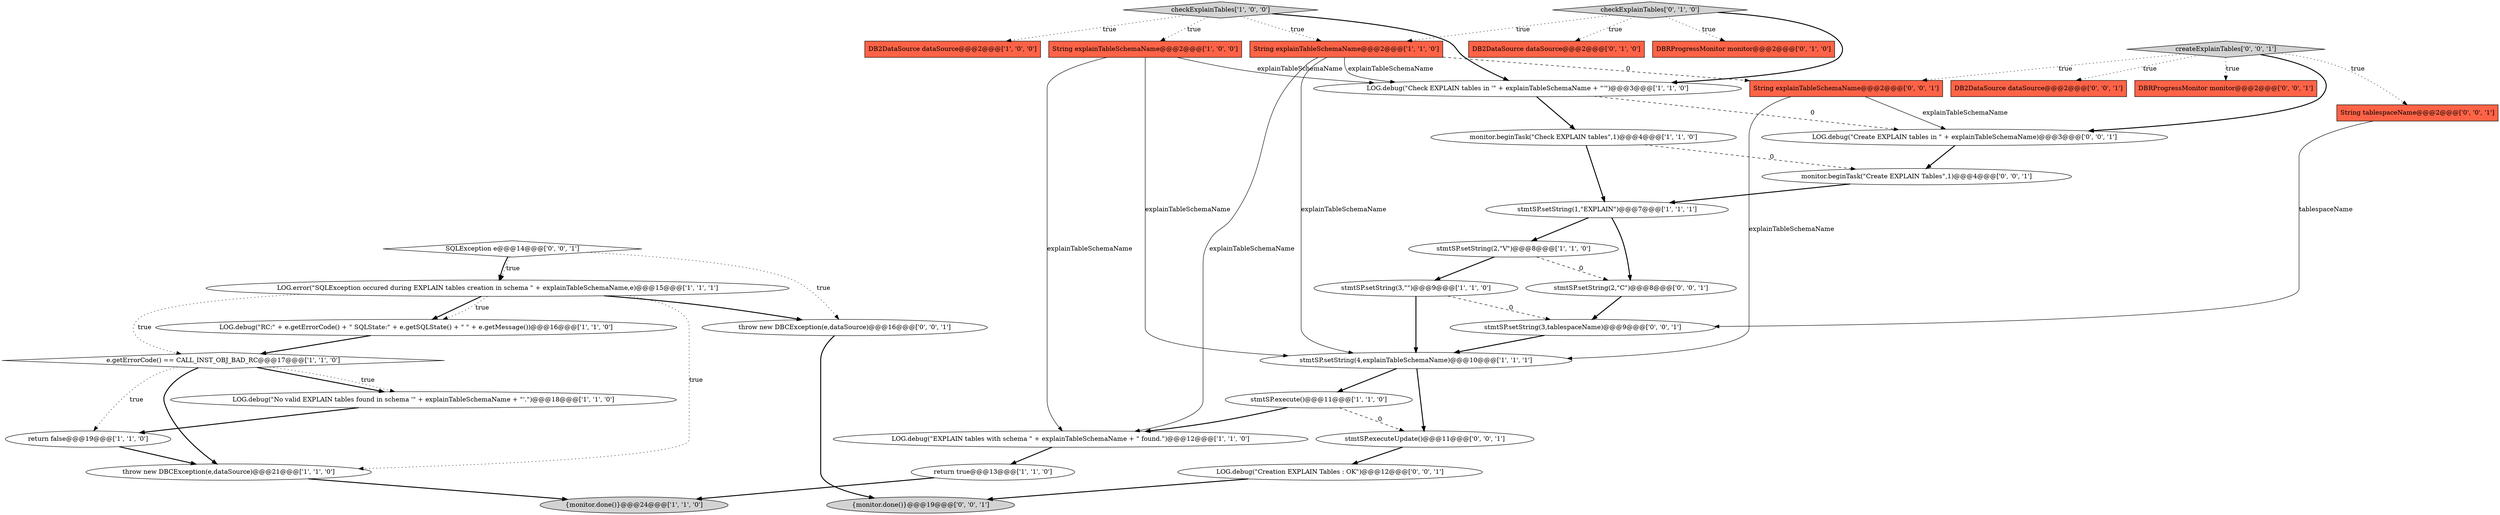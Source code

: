 digraph {
31 [style = filled, label = "String tablespaceName@@@2@@@['0', '0', '1']", fillcolor = tomato, shape = box image = "AAA0AAABBB3BBB"];
15 [style = filled, label = "LOG.debug(\"EXPLAIN tables with schema \" + explainTableSchemaName + \" found.\")@@@12@@@['1', '1', '0']", fillcolor = white, shape = ellipse image = "AAA0AAABBB1BBB"];
6 [style = filled, label = "checkExplainTables['1', '0', '0']", fillcolor = lightgray, shape = diamond image = "AAA0AAABBB1BBB"];
27 [style = filled, label = "LOG.debug(\"Creation EXPLAIN Tables : OK\")@@@12@@@['0', '0', '1']", fillcolor = white, shape = ellipse image = "AAA0AAABBB3BBB"];
8 [style = filled, label = "e.getErrorCode() == CALL_INST_OBJ_BAD_RC@@@17@@@['1', '1', '0']", fillcolor = white, shape = diamond image = "AAA0AAABBB1BBB"];
36 [style = filled, label = "stmtSP.executeUpdate()@@@11@@@['0', '0', '1']", fillcolor = white, shape = ellipse image = "AAA0AAABBB3BBB"];
18 [style = filled, label = "stmtSP.execute()@@@11@@@['1', '1', '0']", fillcolor = white, shape = ellipse image = "AAA0AAABBB1BBB"];
19 [style = filled, label = "{monitor.done()}@@@24@@@['1', '1', '0']", fillcolor = lightgray, shape = ellipse image = "AAA0AAABBB1BBB"];
3 [style = filled, label = "LOG.debug(\"No valid EXPLAIN tables found in schema '\" + explainTableSchemaName + \"'.\")@@@18@@@['1', '1', '0']", fillcolor = white, shape = ellipse image = "AAA0AAABBB1BBB"];
29 [style = filled, label = "stmtSP.setString(2,\"C\")@@@8@@@['0', '0', '1']", fillcolor = white, shape = ellipse image = "AAA0AAABBB3BBB"];
4 [style = filled, label = "return false@@@19@@@['1', '1', '0']", fillcolor = white, shape = ellipse image = "AAA0AAABBB1BBB"];
22 [style = filled, label = "DB2DataSource dataSource@@@2@@@['0', '1', '0']", fillcolor = tomato, shape = box image = "AAA0AAABBB2BBB"];
2 [style = filled, label = "stmtSP.setString(3,\"\")@@@9@@@['1', '1', '0']", fillcolor = white, shape = ellipse image = "AAA0AAABBB1BBB"];
32 [style = filled, label = "String explainTableSchemaName@@@2@@@['0', '0', '1']", fillcolor = tomato, shape = box image = "AAA0AAABBB3BBB"];
34 [style = filled, label = "LOG.debug(\"Create EXPLAIN tables in \" + explainTableSchemaName)@@@3@@@['0', '0', '1']", fillcolor = white, shape = ellipse image = "AAA0AAABBB3BBB"];
7 [style = filled, label = "DB2DataSource dataSource@@@2@@@['1', '0', '0']", fillcolor = tomato, shape = box image = "AAA0AAABBB1BBB"];
25 [style = filled, label = "SQLException e@@@14@@@['0', '0', '1']", fillcolor = white, shape = diamond image = "AAA0AAABBB3BBB"];
28 [style = filled, label = "DB2DataSource dataSource@@@2@@@['0', '0', '1']", fillcolor = tomato, shape = box image = "AAA0AAABBB3BBB"];
13 [style = filled, label = "return true@@@13@@@['1', '1', '0']", fillcolor = white, shape = ellipse image = "AAA0AAABBB1BBB"];
20 [style = filled, label = "DBRProgressMonitor monitor@@@2@@@['0', '1', '0']", fillcolor = tomato, shape = box image = "AAA0AAABBB2BBB"];
33 [style = filled, label = "stmtSP.setString(3,tablespaceName)@@@9@@@['0', '0', '1']", fillcolor = white, shape = ellipse image = "AAA0AAABBB3BBB"];
35 [style = filled, label = "{monitor.done()}@@@19@@@['0', '0', '1']", fillcolor = lightgray, shape = ellipse image = "AAA0AAABBB3BBB"];
0 [style = filled, label = "LOG.error(\"SQLException occured during EXPLAIN tables creation in schema \" + explainTableSchemaName,e)@@@15@@@['1', '1', '1']", fillcolor = white, shape = ellipse image = "AAA0AAABBB1BBB"];
24 [style = filled, label = "createExplainTables['0', '0', '1']", fillcolor = lightgray, shape = diamond image = "AAA0AAABBB3BBB"];
10 [style = filled, label = "String explainTableSchemaName@@@2@@@['1', '1', '0']", fillcolor = tomato, shape = box image = "AAA0AAABBB1BBB"];
16 [style = filled, label = "stmtSP.setString(2,\"V\")@@@8@@@['1', '1', '0']", fillcolor = white, shape = ellipse image = "AAA0AAABBB1BBB"];
17 [style = filled, label = "monitor.beginTask(\"Check EXPLAIN tables\",1)@@@4@@@['1', '1', '0']", fillcolor = white, shape = ellipse image = "AAA0AAABBB1BBB"];
12 [style = filled, label = "throw new DBCException(e,dataSource)@@@21@@@['1', '1', '0']", fillcolor = white, shape = ellipse image = "AAA0AAABBB1BBB"];
1 [style = filled, label = "LOG.debug(\"RC:\" + e.getErrorCode() + \" SQLState:\" + e.getSQLState() + \" \" + e.getMessage())@@@16@@@['1', '1', '0']", fillcolor = white, shape = ellipse image = "AAA0AAABBB1BBB"];
9 [style = filled, label = "String explainTableSchemaName@@@2@@@['1', '0', '0']", fillcolor = tomato, shape = box image = "AAA0AAABBB1BBB"];
21 [style = filled, label = "checkExplainTables['0', '1', '0']", fillcolor = lightgray, shape = diamond image = "AAA0AAABBB2BBB"];
14 [style = filled, label = "stmtSP.setString(1,\"EXPLAIN\")@@@7@@@['1', '1', '1']", fillcolor = white, shape = ellipse image = "AAA0AAABBB1BBB"];
26 [style = filled, label = "throw new DBCException(e,dataSource)@@@16@@@['0', '0', '1']", fillcolor = white, shape = ellipse image = "AAA0AAABBB3BBB"];
30 [style = filled, label = "monitor.beginTask(\"Create EXPLAIN Tables\",1)@@@4@@@['0', '0', '1']", fillcolor = white, shape = ellipse image = "AAA0AAABBB3BBB"];
23 [style = filled, label = "DBRProgressMonitor monitor@@@2@@@['0', '0', '1']", fillcolor = tomato, shape = box image = "AAA0AAABBB3BBB"];
11 [style = filled, label = "LOG.debug(\"Check EXPLAIN tables in '\" + explainTableSchemaName + \"'\")@@@3@@@['1', '1', '0']", fillcolor = white, shape = ellipse image = "AAA0AAABBB1BBB"];
5 [style = filled, label = "stmtSP.setString(4,explainTableSchemaName)@@@10@@@['1', '1', '1']", fillcolor = white, shape = ellipse image = "AAA0AAABBB1BBB"];
25->0 [style = bold, label=""];
14->16 [style = bold, label=""];
0->12 [style = dotted, label="true"];
15->13 [style = bold, label=""];
9->11 [style = solid, label="explainTableSchemaName"];
1->8 [style = bold, label=""];
0->26 [style = bold, label=""];
21->20 [style = dotted, label="true"];
10->5 [style = solid, label="explainTableSchemaName"];
24->32 [style = dotted, label="true"];
32->34 [style = solid, label="explainTableSchemaName"];
11->34 [style = dashed, label="0"];
32->5 [style = solid, label="explainTableSchemaName"];
8->3 [style = bold, label=""];
18->15 [style = bold, label=""];
24->31 [style = dotted, label="true"];
10->15 [style = solid, label="explainTableSchemaName"];
24->34 [style = bold, label=""];
21->22 [style = dotted, label="true"];
25->0 [style = dotted, label="true"];
5->18 [style = bold, label=""];
21->10 [style = dotted, label="true"];
33->5 [style = bold, label=""];
16->2 [style = bold, label=""];
24->28 [style = dotted, label="true"];
3->4 [style = bold, label=""];
34->30 [style = bold, label=""];
8->4 [style = dotted, label="true"];
8->3 [style = dotted, label="true"];
27->35 [style = bold, label=""];
0->8 [style = dotted, label="true"];
6->10 [style = dotted, label="true"];
13->19 [style = bold, label=""];
31->33 [style = solid, label="tablespaceName"];
29->33 [style = bold, label=""];
10->11 [style = solid, label="explainTableSchemaName"];
24->23 [style = dotted, label="true"];
36->27 [style = bold, label=""];
10->32 [style = dashed, label="0"];
21->11 [style = bold, label=""];
6->9 [style = dotted, label="true"];
17->14 [style = bold, label=""];
0->1 [style = bold, label=""];
18->36 [style = dashed, label="0"];
6->11 [style = bold, label=""];
0->1 [style = dotted, label="true"];
26->35 [style = bold, label=""];
14->29 [style = bold, label=""];
6->7 [style = dotted, label="true"];
16->29 [style = dashed, label="0"];
4->12 [style = bold, label=""];
30->14 [style = bold, label=""];
11->17 [style = bold, label=""];
2->33 [style = dashed, label="0"];
9->5 [style = solid, label="explainTableSchemaName"];
12->19 [style = bold, label=""];
5->36 [style = bold, label=""];
9->15 [style = solid, label="explainTableSchemaName"];
17->30 [style = dashed, label="0"];
25->26 [style = dotted, label="true"];
8->12 [style = bold, label=""];
2->5 [style = bold, label=""];
}
